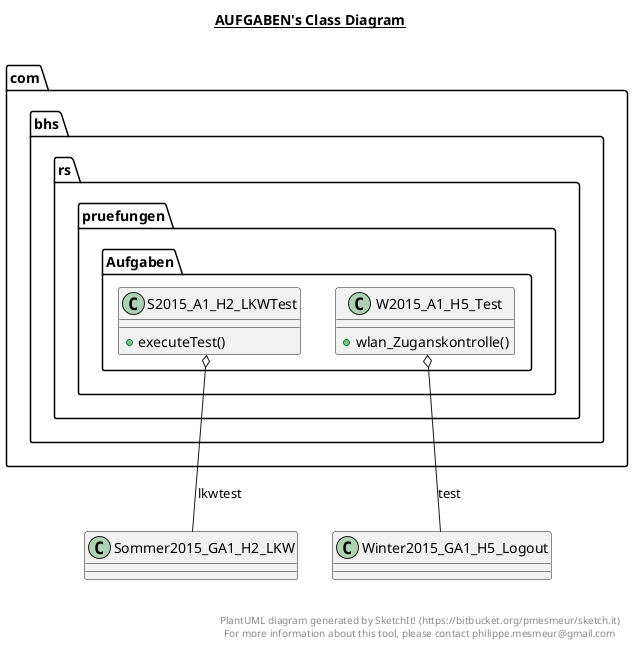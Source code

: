 @startuml

title __AUFGABEN's Class Diagram__\n

  package com.bhs.rs.pruefungen {
    package com.bhs.rs.pruefungen.Aufgaben {
      class S2015_A1_H2_LKWTest {
          + executeTest()
      }
    }
  }
  

  package com.bhs.rs.pruefungen {
    package com.bhs.rs.pruefungen.Aufgaben {
      class W2015_A1_H5_Test {
          + wlan_Zuganskontrolle()
      }
    }
  }
  

  S2015_A1_H2_LKWTest o-- Sommer2015_GA1_H2_LKW : lkwtest
  W2015_A1_H5_Test o-- Winter2015_GA1_H5_Logout : test


right footer


PlantUML diagram generated by SketchIt! (https://bitbucket.org/pmesmeur/sketch.it)
For more information about this tool, please contact philippe.mesmeur@gmail.com
endfooter

@enduml
